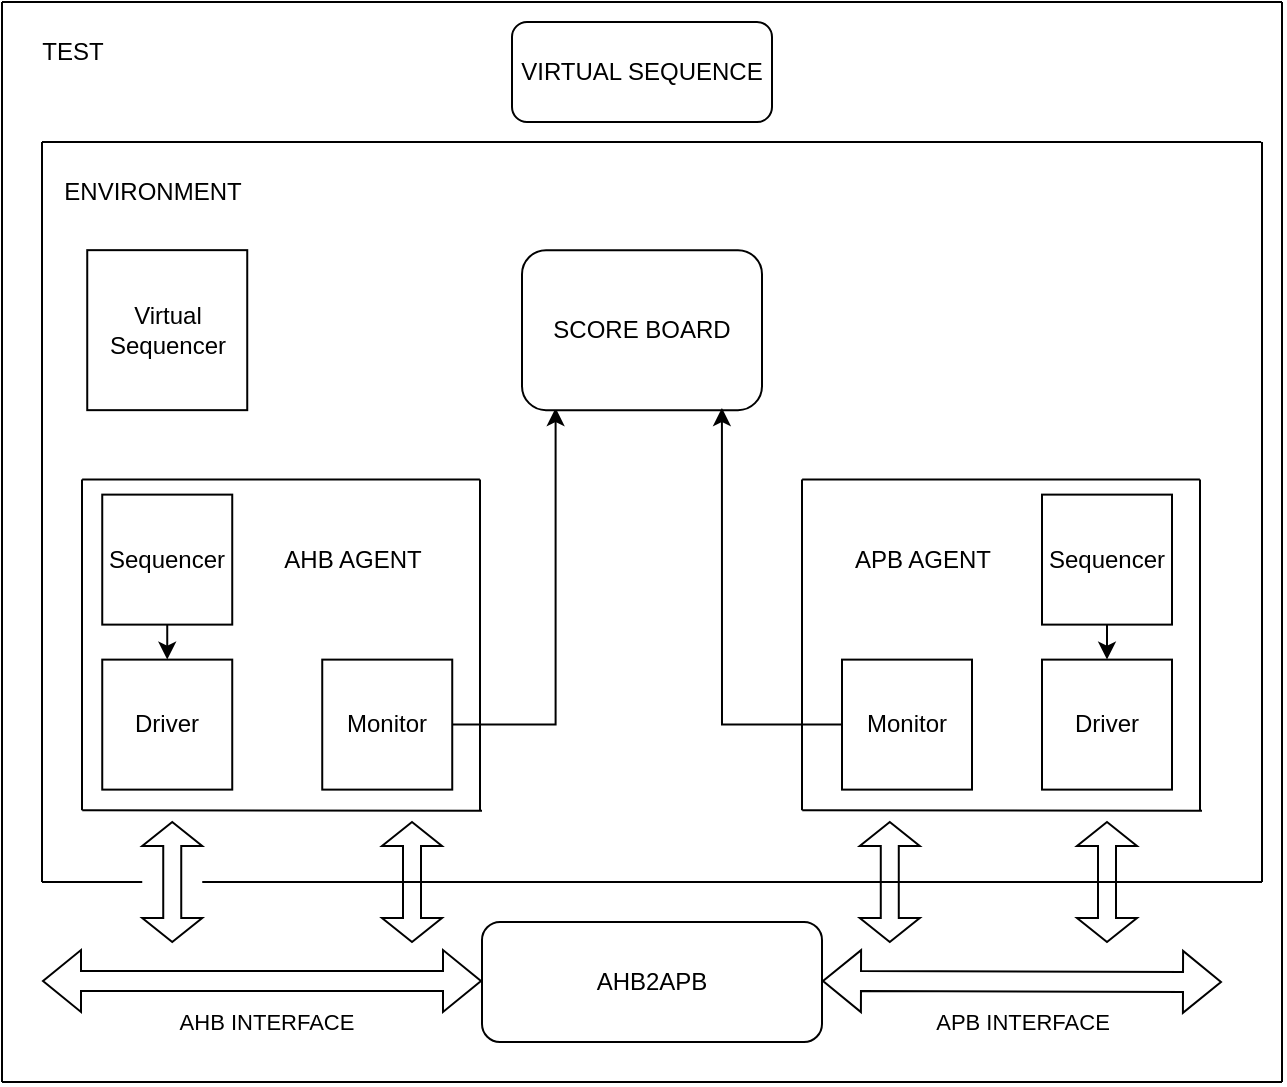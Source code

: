 <mxfile version="25.0.1">
  <diagram id="kgpKYQtTHZ0yAKxKKP6v" name="Page-1">
    <mxGraphModel dx="1276" dy="654" grid="1" gridSize="10" guides="1" tooltips="1" connect="1" arrows="1" fold="1" page="1" pageScale="1" pageWidth="850" pageHeight="1100" math="0" shadow="0">
      <root>
        <mxCell id="0" />
        <mxCell id="1" parent="0" />
        <mxCell id="6m8TXV30G8uZJ4KEub5E-7" value="Driver" style="whiteSpace=wrap;html=1;aspect=fixed;" parent="1" vertex="1">
          <mxGeometry x="130.12" y="688.81" width="65" height="65" as="geometry" />
        </mxCell>
        <mxCell id="6m8TXV30G8uZJ4KEub5E-17" value="" style="shape=doubleArrow;direction=south;whiteSpace=wrap;html=1;rotation=0;" parent="1" vertex="1">
          <mxGeometry x="270" y="770" width="30" height="60" as="geometry" />
        </mxCell>
        <mxCell id="6m8TXV30G8uZJ4KEub5E-21" value="" style="endArrow=none;html=1;rounded=0;" parent="1" edge="1">
          <mxGeometry width="50" height="50" relative="1" as="geometry">
            <mxPoint x="120" y="764.08" as="sourcePoint" />
            <mxPoint x="120" y="598.81" as="targetPoint" />
          </mxGeometry>
        </mxCell>
        <mxCell id="6m8TXV30G8uZJ4KEub5E-22" value="" style="endArrow=none;html=1;rounded=0;" parent="1" edge="1">
          <mxGeometry width="50" height="50" relative="1" as="geometry">
            <mxPoint x="318.95" y="598.81" as="sourcePoint" />
            <mxPoint x="120.07" y="598.81" as="targetPoint" />
            <Array as="points" />
          </mxGeometry>
        </mxCell>
        <mxCell id="6m8TXV30G8uZJ4KEub5E-23" value="" style="endArrow=none;html=1;rounded=0;" parent="1" edge="1">
          <mxGeometry width="50" height="50" relative="1" as="geometry">
            <mxPoint x="319" y="764.08" as="sourcePoint" />
            <mxPoint x="319" y="598.81" as="targetPoint" />
          </mxGeometry>
        </mxCell>
        <mxCell id="6m8TXV30G8uZJ4KEub5E-25" value="" style="endArrow=none;html=1;rounded=0;" parent="1" edge="1">
          <mxGeometry width="50" height="50" relative="1" as="geometry">
            <mxPoint x="320" y="764.35" as="sourcePoint" />
            <mxPoint x="120.12" y="764.08" as="targetPoint" />
          </mxGeometry>
        </mxCell>
        <mxCell id="NPBcsrs3oU3PZ0T7SLaP-32" style="edgeStyle=orthogonalEdgeStyle;rounded=0;orthogonalLoop=1;jettySize=auto;html=1;entryX=0.14;entryY=0.987;entryDx=0;entryDy=0;entryPerimeter=0;" edge="1" parent="1" source="6m8TXV30G8uZJ4KEub5E-26" target="6m8TXV30G8uZJ4KEub5E-113">
          <mxGeometry relative="1" as="geometry">
            <mxPoint x="360" y="580" as="targetPoint" />
          </mxGeometry>
        </mxCell>
        <mxCell id="6m8TXV30G8uZJ4KEub5E-26" value="Monitor" style="whiteSpace=wrap;html=1;aspect=fixed;" parent="1" vertex="1">
          <mxGeometry x="240.12" y="688.81" width="65" height="65" as="geometry" />
        </mxCell>
        <mxCell id="NPBcsrs3oU3PZ0T7SLaP-18" style="edgeStyle=orthogonalEdgeStyle;rounded=0;orthogonalLoop=1;jettySize=auto;html=1;exitX=0.5;exitY=1;exitDx=0;exitDy=0;entryX=0.5;entryY=0;entryDx=0;entryDy=0;" edge="1" parent="1" source="6m8TXV30G8uZJ4KEub5E-30" target="6m8TXV30G8uZJ4KEub5E-7">
          <mxGeometry relative="1" as="geometry" />
        </mxCell>
        <mxCell id="6m8TXV30G8uZJ4KEub5E-30" value="Sequencer" style="whiteSpace=wrap;html=1;aspect=fixed;" parent="1" vertex="1">
          <mxGeometry x="130.12" y="606.31" width="65" height="65" as="geometry" />
        </mxCell>
        <mxCell id="6m8TXV30G8uZJ4KEub5E-89" value="" style="endArrow=none;html=1;rounded=0;" parent="1" edge="1">
          <mxGeometry width="50" height="50" relative="1" as="geometry">
            <mxPoint x="100" y="800" as="sourcePoint" />
            <mxPoint x="100" y="430" as="targetPoint" />
          </mxGeometry>
        </mxCell>
        <mxCell id="6m8TXV30G8uZJ4KEub5E-92" value="" style="endArrow=none;html=1;rounded=0;" parent="1" edge="1">
          <mxGeometry width="50" height="50" relative="1" as="geometry">
            <mxPoint x="709.56" y="430" as="sourcePoint" />
            <mxPoint x="100.0" y="430" as="targetPoint" />
          </mxGeometry>
        </mxCell>
        <mxCell id="6m8TXV30G8uZJ4KEub5E-94" value="Virtual Sequencer" style="whiteSpace=wrap;html=1;aspect=fixed;" parent="1" vertex="1">
          <mxGeometry x="122.62" y="484.08" width="80" height="80" as="geometry" />
        </mxCell>
        <mxCell id="6m8TXV30G8uZJ4KEub5E-95" value="" style="endArrow=none;html=1;rounded=0;" parent="1" edge="1">
          <mxGeometry width="50" height="50" relative="1" as="geometry">
            <mxPoint x="80" y="900" as="sourcePoint" />
            <mxPoint x="80" y="360" as="targetPoint" />
          </mxGeometry>
        </mxCell>
        <mxCell id="6m8TXV30G8uZJ4KEub5E-113" value="SCORE BOARD" style="rounded=1;whiteSpace=wrap;html=1;" parent="1" vertex="1">
          <mxGeometry x="340" y="484.08" width="120" height="80" as="geometry" />
        </mxCell>
        <mxCell id="6m8TXV30G8uZJ4KEub5E-118" value="" style="endArrow=none;html=1;rounded=0;" parent="1" edge="1">
          <mxGeometry width="50" height="50" relative="1" as="geometry">
            <mxPoint x="710" y="800" as="sourcePoint" />
            <mxPoint x="710" y="430" as="targetPoint" />
            <Array as="points">
              <mxPoint x="710" y="620" />
            </Array>
          </mxGeometry>
        </mxCell>
        <mxCell id="6m8TXV30G8uZJ4KEub5E-119" value="ENVIRONMENT" style="text;html=1;align=center;verticalAlign=middle;resizable=0;points=[];autosize=1;strokeColor=none;fillColor=none;" parent="1" vertex="1">
          <mxGeometry x="100" y="440" width="110" height="30" as="geometry" />
        </mxCell>
        <mxCell id="6m8TXV30G8uZJ4KEub5E-120" value="" style="endArrow=none;html=1;rounded=0;" parent="1" edge="1">
          <mxGeometry width="50" height="50" relative="1" as="geometry">
            <mxPoint x="720" y="360" as="sourcePoint" />
            <mxPoint x="80" y="360" as="targetPoint" />
          </mxGeometry>
        </mxCell>
        <mxCell id="6m8TXV30G8uZJ4KEub5E-126" value="AHB AGENT" style="text;html=1;align=center;verticalAlign=middle;resizable=0;points=[];autosize=1;strokeColor=none;fillColor=none;" parent="1" vertex="1">
          <mxGeometry x="210" y="623.81" width="90" height="30" as="geometry" />
        </mxCell>
        <mxCell id="6m8TXV30G8uZJ4KEub5E-132" value="TEST" style="text;html=1;align=center;verticalAlign=middle;resizable=0;points=[];autosize=1;strokeColor=none;fillColor=none;" parent="1" vertex="1">
          <mxGeometry x="90" y="370" width="50" height="30" as="geometry" />
        </mxCell>
        <mxCell id="6m8TXV30G8uZJ4KEub5E-133" value="" style="endArrow=none;html=1;rounded=0;" parent="1" edge="1">
          <mxGeometry width="50" height="50" relative="1" as="geometry">
            <mxPoint x="720" y="900" as="sourcePoint" />
            <mxPoint x="720" y="360" as="targetPoint" />
          </mxGeometry>
        </mxCell>
        <mxCell id="6m8TXV30G8uZJ4KEub5E-134" value="" style="endArrow=none;html=1;rounded=0;" parent="1" edge="1">
          <mxGeometry width="50" height="50" relative="1" as="geometry">
            <mxPoint x="720" y="900" as="sourcePoint" />
            <mxPoint x="80" y="900" as="targetPoint" />
          </mxGeometry>
        </mxCell>
        <mxCell id="6m8TXV30G8uZJ4KEub5E-135" value="VIRTUAL SEQUENCE" style="rounded=1;whiteSpace=wrap;html=1;rotation=0;" parent="1" vertex="1">
          <mxGeometry x="335" y="370" width="130" height="50" as="geometry" />
        </mxCell>
        <mxCell id="6m8TXV30G8uZJ4KEub5E-8" value="AHB2APB" style="rounded=1;whiteSpace=wrap;html=1;rotation=0;" parent="1" vertex="1">
          <mxGeometry x="320" y="820" width="170" height="60" as="geometry" />
        </mxCell>
        <mxCell id="NPBcsrs3oU3PZ0T7SLaP-19" value="" style="endArrow=none;html=1;rounded=0;" edge="1" parent="1" source="NPBcsrs3oU3PZ0T7SLaP-37">
          <mxGeometry width="50" height="50" relative="1" as="geometry">
            <mxPoint x="190" y="800" as="sourcePoint" />
            <mxPoint x="100" y="800" as="targetPoint" />
          </mxGeometry>
        </mxCell>
        <mxCell id="NPBcsrs3oU3PZ0T7SLaP-20" value="" style="shape=doubleArrow;direction=south;whiteSpace=wrap;html=1;rotation=0;" vertex="1" parent="1">
          <mxGeometry x="508.89" y="770" width="30" height="60" as="geometry" />
        </mxCell>
        <mxCell id="NPBcsrs3oU3PZ0T7SLaP-21" value="" style="shape=doubleArrow;direction=south;whiteSpace=wrap;html=1;rotation=0;" vertex="1" parent="1">
          <mxGeometry x="617.5" y="770" width="30" height="60" as="geometry" />
        </mxCell>
        <mxCell id="NPBcsrs3oU3PZ0T7SLaP-23" value="Driver" style="whiteSpace=wrap;html=1;aspect=fixed;" vertex="1" parent="1">
          <mxGeometry x="600" y="688.81" width="65" height="65" as="geometry" />
        </mxCell>
        <mxCell id="NPBcsrs3oU3PZ0T7SLaP-24" value="" style="endArrow=none;html=1;rounded=0;" edge="1" parent="1">
          <mxGeometry width="50" height="50" relative="1" as="geometry">
            <mxPoint x="480" y="764.08" as="sourcePoint" />
            <mxPoint x="480" y="598.81" as="targetPoint" />
          </mxGeometry>
        </mxCell>
        <mxCell id="NPBcsrs3oU3PZ0T7SLaP-25" value="" style="endArrow=none;html=1;rounded=0;" edge="1" parent="1">
          <mxGeometry width="50" height="50" relative="1" as="geometry">
            <mxPoint x="678.95" y="598.81" as="sourcePoint" />
            <mxPoint x="480.07" y="598.81" as="targetPoint" />
            <Array as="points" />
          </mxGeometry>
        </mxCell>
        <mxCell id="NPBcsrs3oU3PZ0T7SLaP-26" value="" style="endArrow=none;html=1;rounded=0;" edge="1" parent="1">
          <mxGeometry width="50" height="50" relative="1" as="geometry">
            <mxPoint x="679" y="764.08" as="sourcePoint" />
            <mxPoint x="679" y="598.81" as="targetPoint" />
          </mxGeometry>
        </mxCell>
        <mxCell id="NPBcsrs3oU3PZ0T7SLaP-27" value="" style="endArrow=none;html=1;rounded=0;" edge="1" parent="1">
          <mxGeometry width="50" height="50" relative="1" as="geometry">
            <mxPoint x="680" y="764.35" as="sourcePoint" />
            <mxPoint x="480.12" y="764.08" as="targetPoint" />
          </mxGeometry>
        </mxCell>
        <mxCell id="NPBcsrs3oU3PZ0T7SLaP-28" value="Monitor" style="whiteSpace=wrap;html=1;aspect=fixed;" vertex="1" parent="1">
          <mxGeometry x="500" y="688.81" width="65" height="65" as="geometry" />
        </mxCell>
        <mxCell id="NPBcsrs3oU3PZ0T7SLaP-29" style="edgeStyle=orthogonalEdgeStyle;rounded=0;orthogonalLoop=1;jettySize=auto;html=1;exitX=0.5;exitY=1;exitDx=0;exitDy=0;entryX=0.5;entryY=0;entryDx=0;entryDy=0;" edge="1" parent="1" source="NPBcsrs3oU3PZ0T7SLaP-30" target="NPBcsrs3oU3PZ0T7SLaP-23">
          <mxGeometry relative="1" as="geometry" />
        </mxCell>
        <mxCell id="NPBcsrs3oU3PZ0T7SLaP-30" value="Sequencer" style="whiteSpace=wrap;html=1;aspect=fixed;" vertex="1" parent="1">
          <mxGeometry x="600" y="606.31" width="65" height="65" as="geometry" />
        </mxCell>
        <mxCell id="NPBcsrs3oU3PZ0T7SLaP-31" value="APB AGENT" style="text;html=1;align=center;verticalAlign=middle;resizable=0;points=[];autosize=1;strokeColor=none;fillColor=none;" vertex="1" parent="1">
          <mxGeometry x="495" y="623.81" width="90" height="30" as="geometry" />
        </mxCell>
        <mxCell id="NPBcsrs3oU3PZ0T7SLaP-34" style="edgeStyle=orthogonalEdgeStyle;rounded=0;orthogonalLoop=1;jettySize=auto;html=1;entryX=0.833;entryY=0.987;entryDx=0;entryDy=0;entryPerimeter=0;" edge="1" parent="1" source="NPBcsrs3oU3PZ0T7SLaP-28" target="6m8TXV30G8uZJ4KEub5E-113">
          <mxGeometry relative="1" as="geometry">
            <mxPoint x="440" y="580" as="targetPoint" />
          </mxGeometry>
        </mxCell>
        <mxCell id="NPBcsrs3oU3PZ0T7SLaP-36" value="" style="endArrow=none;html=1;rounded=0;" edge="1" parent="1">
          <mxGeometry width="50" height="50" relative="1" as="geometry">
            <mxPoint x="710" y="800" as="sourcePoint" />
            <mxPoint x="182.62" y="800" as="targetPoint" />
          </mxGeometry>
        </mxCell>
        <mxCell id="NPBcsrs3oU3PZ0T7SLaP-38" value="" style="endArrow=none;html=1;rounded=0;" edge="1" parent="1" target="NPBcsrs3oU3PZ0T7SLaP-37">
          <mxGeometry width="50" height="50" relative="1" as="geometry">
            <mxPoint x="190" y="800" as="sourcePoint" />
            <mxPoint x="100" y="800" as="targetPoint" />
          </mxGeometry>
        </mxCell>
        <mxCell id="NPBcsrs3oU3PZ0T7SLaP-37" value="" style="shape=doubleArrow;direction=south;whiteSpace=wrap;html=1;rotation=0;" vertex="1" parent="1">
          <mxGeometry x="150.12" y="770" width="30" height="60" as="geometry" />
        </mxCell>
        <mxCell id="NPBcsrs3oU3PZ0T7SLaP-40" value="" style="shape=flexArrow;endArrow=classic;startArrow=classic;html=1;rounded=0;" edge="1" parent="1">
          <mxGeometry width="100" height="100" relative="1" as="geometry">
            <mxPoint x="100" y="849.5" as="sourcePoint" />
            <mxPoint x="320" y="849.5" as="targetPoint" />
          </mxGeometry>
        </mxCell>
        <mxCell id="NPBcsrs3oU3PZ0T7SLaP-47" value="AHB INTERFACE" style="edgeLabel;html=1;align=center;verticalAlign=middle;resizable=0;points=[];" vertex="1" connectable="0" parent="NPBcsrs3oU3PZ0T7SLaP-40">
          <mxGeometry x="0.02" y="-7" relative="1" as="geometry">
            <mxPoint y="13" as="offset" />
          </mxGeometry>
        </mxCell>
        <mxCell id="NPBcsrs3oU3PZ0T7SLaP-41" value="" style="shape=flexArrow;endArrow=classic;startArrow=classic;html=1;rounded=0;" edge="1" parent="1">
          <mxGeometry width="100" height="100" relative="1" as="geometry">
            <mxPoint x="490" y="849.5" as="sourcePoint" />
            <mxPoint x="690" y="850" as="targetPoint" />
          </mxGeometry>
        </mxCell>
        <mxCell id="NPBcsrs3oU3PZ0T7SLaP-43" value="APB INTERFACE" style="edgeLabel;html=1;align=center;verticalAlign=middle;resizable=0;points=[];" vertex="1" connectable="0" parent="NPBcsrs3oU3PZ0T7SLaP-41">
          <mxGeometry x="-0.168" y="-3" relative="1" as="geometry">
            <mxPoint x="17" y="17" as="offset" />
          </mxGeometry>
        </mxCell>
      </root>
    </mxGraphModel>
  </diagram>
</mxfile>

